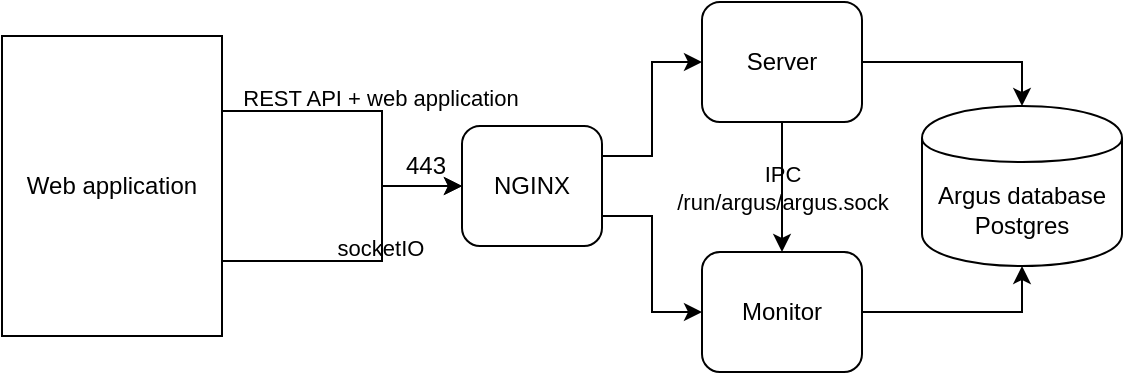 <mxfile version="12.1.3" type="device" pages="1"><diagram id="KGUOPdcbCdiitMQ44uLR" name="Page-1"><mxGraphModel dx="1408" dy="568" grid="1" gridSize="10" guides="1" tooltips="1" connect="1" arrows="1" fold="1" page="1" pageScale="1" pageWidth="827" pageHeight="1169" math="0" shadow="0"><root><mxCell id="0"/><mxCell id="1" parent="0"/><mxCell id="FFyrjD2fi9D7NILLus2r-2" value="&lt;div&gt;IPC&lt;/div&gt;&lt;div&gt;/run/argus/argus.sock&lt;br&gt;&lt;/div&gt;" style="edgeStyle=orthogonalEdgeStyle;rounded=0;orthogonalLoop=1;jettySize=auto;html=1;exitX=0.5;exitY=1;exitDx=0;exitDy=0;entryX=0.5;entryY=0;entryDx=0;entryDy=0;fillColor=none;labelBackgroundColor=none;" edge="1" parent="1" source="FFyrjD2fi9D7NILLus2r-4" target="FFyrjD2fi9D7NILLus2r-6"><mxGeometry relative="1" as="geometry"><Array as="points"><mxPoint x="410" y="112"/><mxPoint x="410" y="112"/></Array></mxGeometry></mxCell><mxCell id="FFyrjD2fi9D7NILLus2r-3" style="edgeStyle=orthogonalEdgeStyle;rounded=0;orthogonalLoop=1;jettySize=auto;html=1;exitX=1;exitY=0.5;exitDx=0;exitDy=0;entryX=0.5;entryY=0;entryDx=0;entryDy=0;labelBackgroundColor=none;" edge="1" parent="1" source="FFyrjD2fi9D7NILLus2r-4" target="FFyrjD2fi9D7NILLus2r-11"><mxGeometry relative="1" as="geometry"/></mxCell><mxCell id="FFyrjD2fi9D7NILLus2r-4" value="Server" style="rounded=1;whiteSpace=wrap;html=1;" vertex="1" parent="1"><mxGeometry x="370" y="20" width="80" height="60" as="geometry"/></mxCell><mxCell id="FFyrjD2fi9D7NILLus2r-5" style="edgeStyle=orthogonalEdgeStyle;rounded=0;orthogonalLoop=1;jettySize=auto;html=1;entryX=0.5;entryY=1;entryDx=0;entryDy=0;labelBackgroundColor=none;" edge="1" parent="1" source="FFyrjD2fi9D7NILLus2r-6" target="FFyrjD2fi9D7NILLus2r-11"><mxGeometry relative="1" as="geometry"/></mxCell><mxCell id="FFyrjD2fi9D7NILLus2r-6" value="Monitor" style="rounded=1;whiteSpace=wrap;html=1;" vertex="1" parent="1"><mxGeometry x="370" y="145" width="80" height="60" as="geometry"/></mxCell><mxCell id="FFyrjD2fi9D7NILLus2r-7" value="&lt;div&gt;socketIO&lt;/div&gt;&lt;div&gt;&lt;br&gt;&lt;/div&gt;" style="edgeStyle=orthogonalEdgeStyle;rounded=0;orthogonalLoop=1;jettySize=auto;html=1;exitX=1;exitY=0.75;exitDx=0;exitDy=0;entryX=0;entryY=0.5;entryDx=0;entryDy=0;labelBackgroundColor=none;" edge="1" parent="1" source="FFyrjD2fi9D7NILLus2r-9" target="FFyrjD2fi9D7NILLus2r-12"><mxGeometry relative="1" as="geometry"><Array as="points"><mxPoint x="210" y="150"/><mxPoint x="210" y="112"/></Array></mxGeometry></mxCell><mxCell id="FFyrjD2fi9D7NILLus2r-8" value="&lt;div&gt;REST API + web application&lt;/div&gt;&lt;div&gt;&lt;br&gt;&lt;/div&gt;" style="edgeStyle=orthogonalEdgeStyle;rounded=0;orthogonalLoop=1;jettySize=auto;html=1;exitX=1;exitY=0.25;exitDx=0;exitDy=0;entryX=0;entryY=0.5;entryDx=0;entryDy=0;labelBackgroundColor=none;" edge="1" parent="1" source="FFyrjD2fi9D7NILLus2r-9" target="FFyrjD2fi9D7NILLus2r-12"><mxGeometry relative="1" as="geometry"><Array as="points"><mxPoint x="210" y="75"/><mxPoint x="210" y="112"/></Array></mxGeometry></mxCell><mxCell id="FFyrjD2fi9D7NILLus2r-9" value="Web application" style="rounded=0;whiteSpace=wrap;html=1;" vertex="1" parent="1"><mxGeometry x="20" y="37" width="110" height="150" as="geometry"/></mxCell><mxCell id="FFyrjD2fi9D7NILLus2r-10" style="edgeStyle=orthogonalEdgeStyle;rounded=0;orthogonalLoop=1;jettySize=auto;html=1;exitX=0.5;exitY=1;exitDx=0;exitDy=0;labelBackgroundColor=none;" edge="1" parent="1" source="FFyrjD2fi9D7NILLus2r-9" target="FFyrjD2fi9D7NILLus2r-9"><mxGeometry relative="1" as="geometry"/></mxCell><mxCell id="FFyrjD2fi9D7NILLus2r-11" value="&lt;div&gt;Argus database&lt;/div&gt;&lt;div&gt;Postgres&lt;br&gt;&lt;/div&gt;" style="shape=cylinder;whiteSpace=wrap;html=1;boundedLbl=1;backgroundOutline=1;" vertex="1" parent="1"><mxGeometry x="480" y="72" width="100" height="80" as="geometry"/></mxCell><mxCell id="FFyrjD2fi9D7NILLus2r-13" style="edgeStyle=orthogonalEdgeStyle;rounded=0;orthogonalLoop=1;jettySize=auto;html=1;exitX=1;exitY=0.25;exitDx=0;exitDy=0;entryX=0;entryY=0.5;entryDx=0;entryDy=0;labelBackgroundColor=none;" edge="1" parent="1" source="FFyrjD2fi9D7NILLus2r-12" target="FFyrjD2fi9D7NILLus2r-4"><mxGeometry relative="1" as="geometry"/></mxCell><mxCell id="FFyrjD2fi9D7NILLus2r-14" style="edgeStyle=orthogonalEdgeStyle;rounded=0;orthogonalLoop=1;jettySize=auto;html=1;exitX=1;exitY=0.75;exitDx=0;exitDy=0;entryX=0;entryY=0.5;entryDx=0;entryDy=0;labelBackgroundColor=none;" edge="1" parent="1" source="FFyrjD2fi9D7NILLus2r-12" target="FFyrjD2fi9D7NILLus2r-6"><mxGeometry relative="1" as="geometry"/></mxCell><mxCell id="FFyrjD2fi9D7NILLus2r-12" value="NGINX" style="rounded=1;whiteSpace=wrap;html=1;" vertex="1" parent="1"><mxGeometry x="250" y="82" width="70" height="60" as="geometry"/></mxCell><mxCell id="FFyrjD2fi9D7NILLus2r-15" value="443" style="text;html=1;resizable=0;points=[];autosize=1;align=left;verticalAlign=top;spacingTop=-4;" vertex="1" parent="1"><mxGeometry x="220" y="92" width="40" height="20" as="geometry"/></mxCell></root></mxGraphModel></diagram></mxfile>